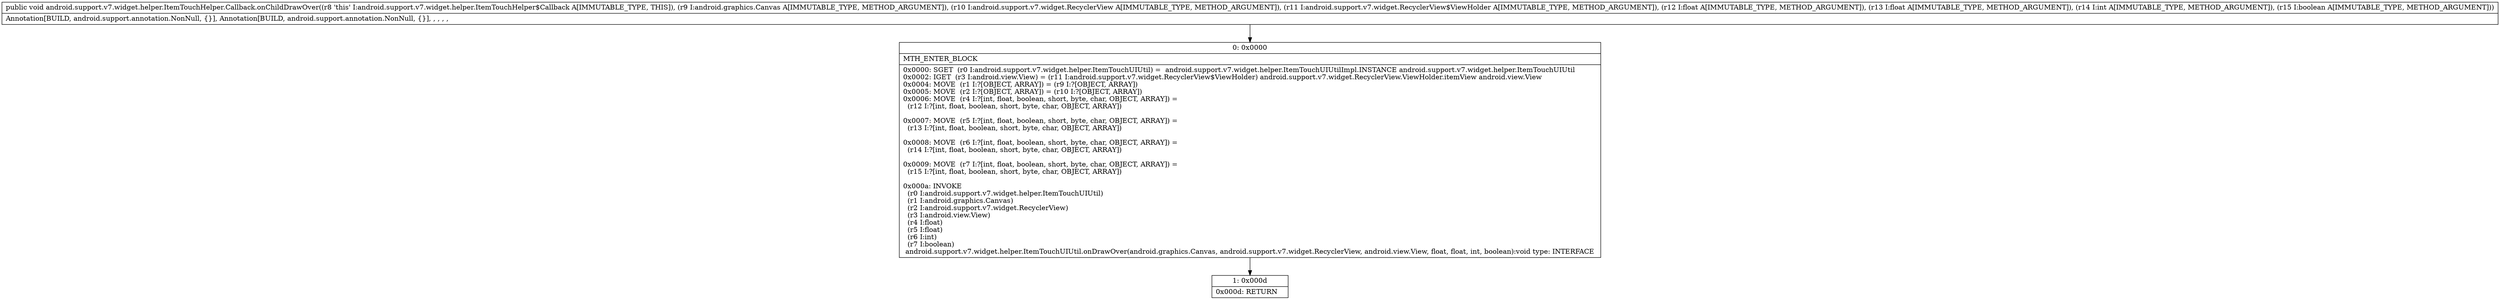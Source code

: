 digraph "CFG forandroid.support.v7.widget.helper.ItemTouchHelper.Callback.onChildDrawOver(Landroid\/graphics\/Canvas;Landroid\/support\/v7\/widget\/RecyclerView;Landroid\/support\/v7\/widget\/RecyclerView$ViewHolder;FFIZ)V" {
Node_0 [shape=record,label="{0\:\ 0x0000|MTH_ENTER_BLOCK\l|0x0000: SGET  (r0 I:android.support.v7.widget.helper.ItemTouchUIUtil) =  android.support.v7.widget.helper.ItemTouchUIUtilImpl.INSTANCE android.support.v7.widget.helper.ItemTouchUIUtil \l0x0002: IGET  (r3 I:android.view.View) = (r11 I:android.support.v7.widget.RecyclerView$ViewHolder) android.support.v7.widget.RecyclerView.ViewHolder.itemView android.view.View \l0x0004: MOVE  (r1 I:?[OBJECT, ARRAY]) = (r9 I:?[OBJECT, ARRAY]) \l0x0005: MOVE  (r2 I:?[OBJECT, ARRAY]) = (r10 I:?[OBJECT, ARRAY]) \l0x0006: MOVE  (r4 I:?[int, float, boolean, short, byte, char, OBJECT, ARRAY]) = \l  (r12 I:?[int, float, boolean, short, byte, char, OBJECT, ARRAY])\l \l0x0007: MOVE  (r5 I:?[int, float, boolean, short, byte, char, OBJECT, ARRAY]) = \l  (r13 I:?[int, float, boolean, short, byte, char, OBJECT, ARRAY])\l \l0x0008: MOVE  (r6 I:?[int, float, boolean, short, byte, char, OBJECT, ARRAY]) = \l  (r14 I:?[int, float, boolean, short, byte, char, OBJECT, ARRAY])\l \l0x0009: MOVE  (r7 I:?[int, float, boolean, short, byte, char, OBJECT, ARRAY]) = \l  (r15 I:?[int, float, boolean, short, byte, char, OBJECT, ARRAY])\l \l0x000a: INVOKE  \l  (r0 I:android.support.v7.widget.helper.ItemTouchUIUtil)\l  (r1 I:android.graphics.Canvas)\l  (r2 I:android.support.v7.widget.RecyclerView)\l  (r3 I:android.view.View)\l  (r4 I:float)\l  (r5 I:float)\l  (r6 I:int)\l  (r7 I:boolean)\l android.support.v7.widget.helper.ItemTouchUIUtil.onDrawOver(android.graphics.Canvas, android.support.v7.widget.RecyclerView, android.view.View, float, float, int, boolean):void type: INTERFACE \l}"];
Node_1 [shape=record,label="{1\:\ 0x000d|0x000d: RETURN   \l}"];
MethodNode[shape=record,label="{public void android.support.v7.widget.helper.ItemTouchHelper.Callback.onChildDrawOver((r8 'this' I:android.support.v7.widget.helper.ItemTouchHelper$Callback A[IMMUTABLE_TYPE, THIS]), (r9 I:android.graphics.Canvas A[IMMUTABLE_TYPE, METHOD_ARGUMENT]), (r10 I:android.support.v7.widget.RecyclerView A[IMMUTABLE_TYPE, METHOD_ARGUMENT]), (r11 I:android.support.v7.widget.RecyclerView$ViewHolder A[IMMUTABLE_TYPE, METHOD_ARGUMENT]), (r12 I:float A[IMMUTABLE_TYPE, METHOD_ARGUMENT]), (r13 I:float A[IMMUTABLE_TYPE, METHOD_ARGUMENT]), (r14 I:int A[IMMUTABLE_TYPE, METHOD_ARGUMENT]), (r15 I:boolean A[IMMUTABLE_TYPE, METHOD_ARGUMENT]))  | Annotation[BUILD, android.support.annotation.NonNull, \{\}], Annotation[BUILD, android.support.annotation.NonNull, \{\}], , , , , \l}"];
MethodNode -> Node_0;
Node_0 -> Node_1;
}

